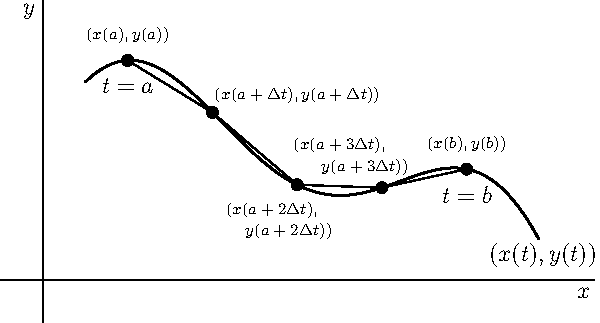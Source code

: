 	size(300);  
    import graph;
    
    real f(real x)
    {
        return -1/6*(-3*(x-3.5)^2+1/2*(x-3.15)^4-1/20*(x-3)^3-1/60*(x-3.2)^6)+1;
    }
    
           
    xlimits(-0.5, 6.5);
	ylimits(-0.5, 3.3);
	
    draw(graph(f,0.5,5.85,n=400),linewidth(1pt));
    label("$(x(t),y(t))$",(5.9,0.3));
    
    dot((1,f(1)),linewidth(6pt));
    dot((2,f(2)),linewidth(6pt));
    dot((3,f(3)),linewidth(6pt));
    dot((4,f(4)),linewidth(6pt));
    dot((5,f(5)),linewidth(6pt));
    
    draw((1,f(1))--(2,f(2)),linewidth(0.7pt));
    draw((2,f(2))--(3,f(3)),linewidth(0.7pt));
    draw((3,f(3))--(4,f(4)),linewidth(0.7pt));
    draw((4,f(4))--(5,f(5)),linewidth(0.7pt));
    
    label("$t=a$",(1,f(1)-0.3));
    label("$t=b$",(5,f(5)-0.3));
    
    //Multipage not working :/
    label("$(x(a),y(a))$",(1,f(1)+0.3),fontsize(8pt));
    label("$(x(a+\Delta t),y(a+\Delta t))$",(2+1,f(2)+0.2),fontsize(8pt));
    label("$(x(a+2\Delta t),$",(3-0.3,f(3)-0.3),fontsize(8pt));
    	label("$y(a+2\Delta t))$",(3-0.1,f(3)-0.55),fontsize(8pt));
    label("$(x(a+ 3\Delta t),$",(4-0.5,f(4)+0.5),fontsize(8pt));
    	label("$y(a+ 3\Delta t))$",(4-0.2,f(4)+0.25),fontsize(8pt));
    label("$(x(b),y(b))$",(5,f(5)+0.3),fontsize(8pt));
    

    
	xaxis("$x$", -0.5, 6.5);
    yaxis("$y$", -.5, 3.3);